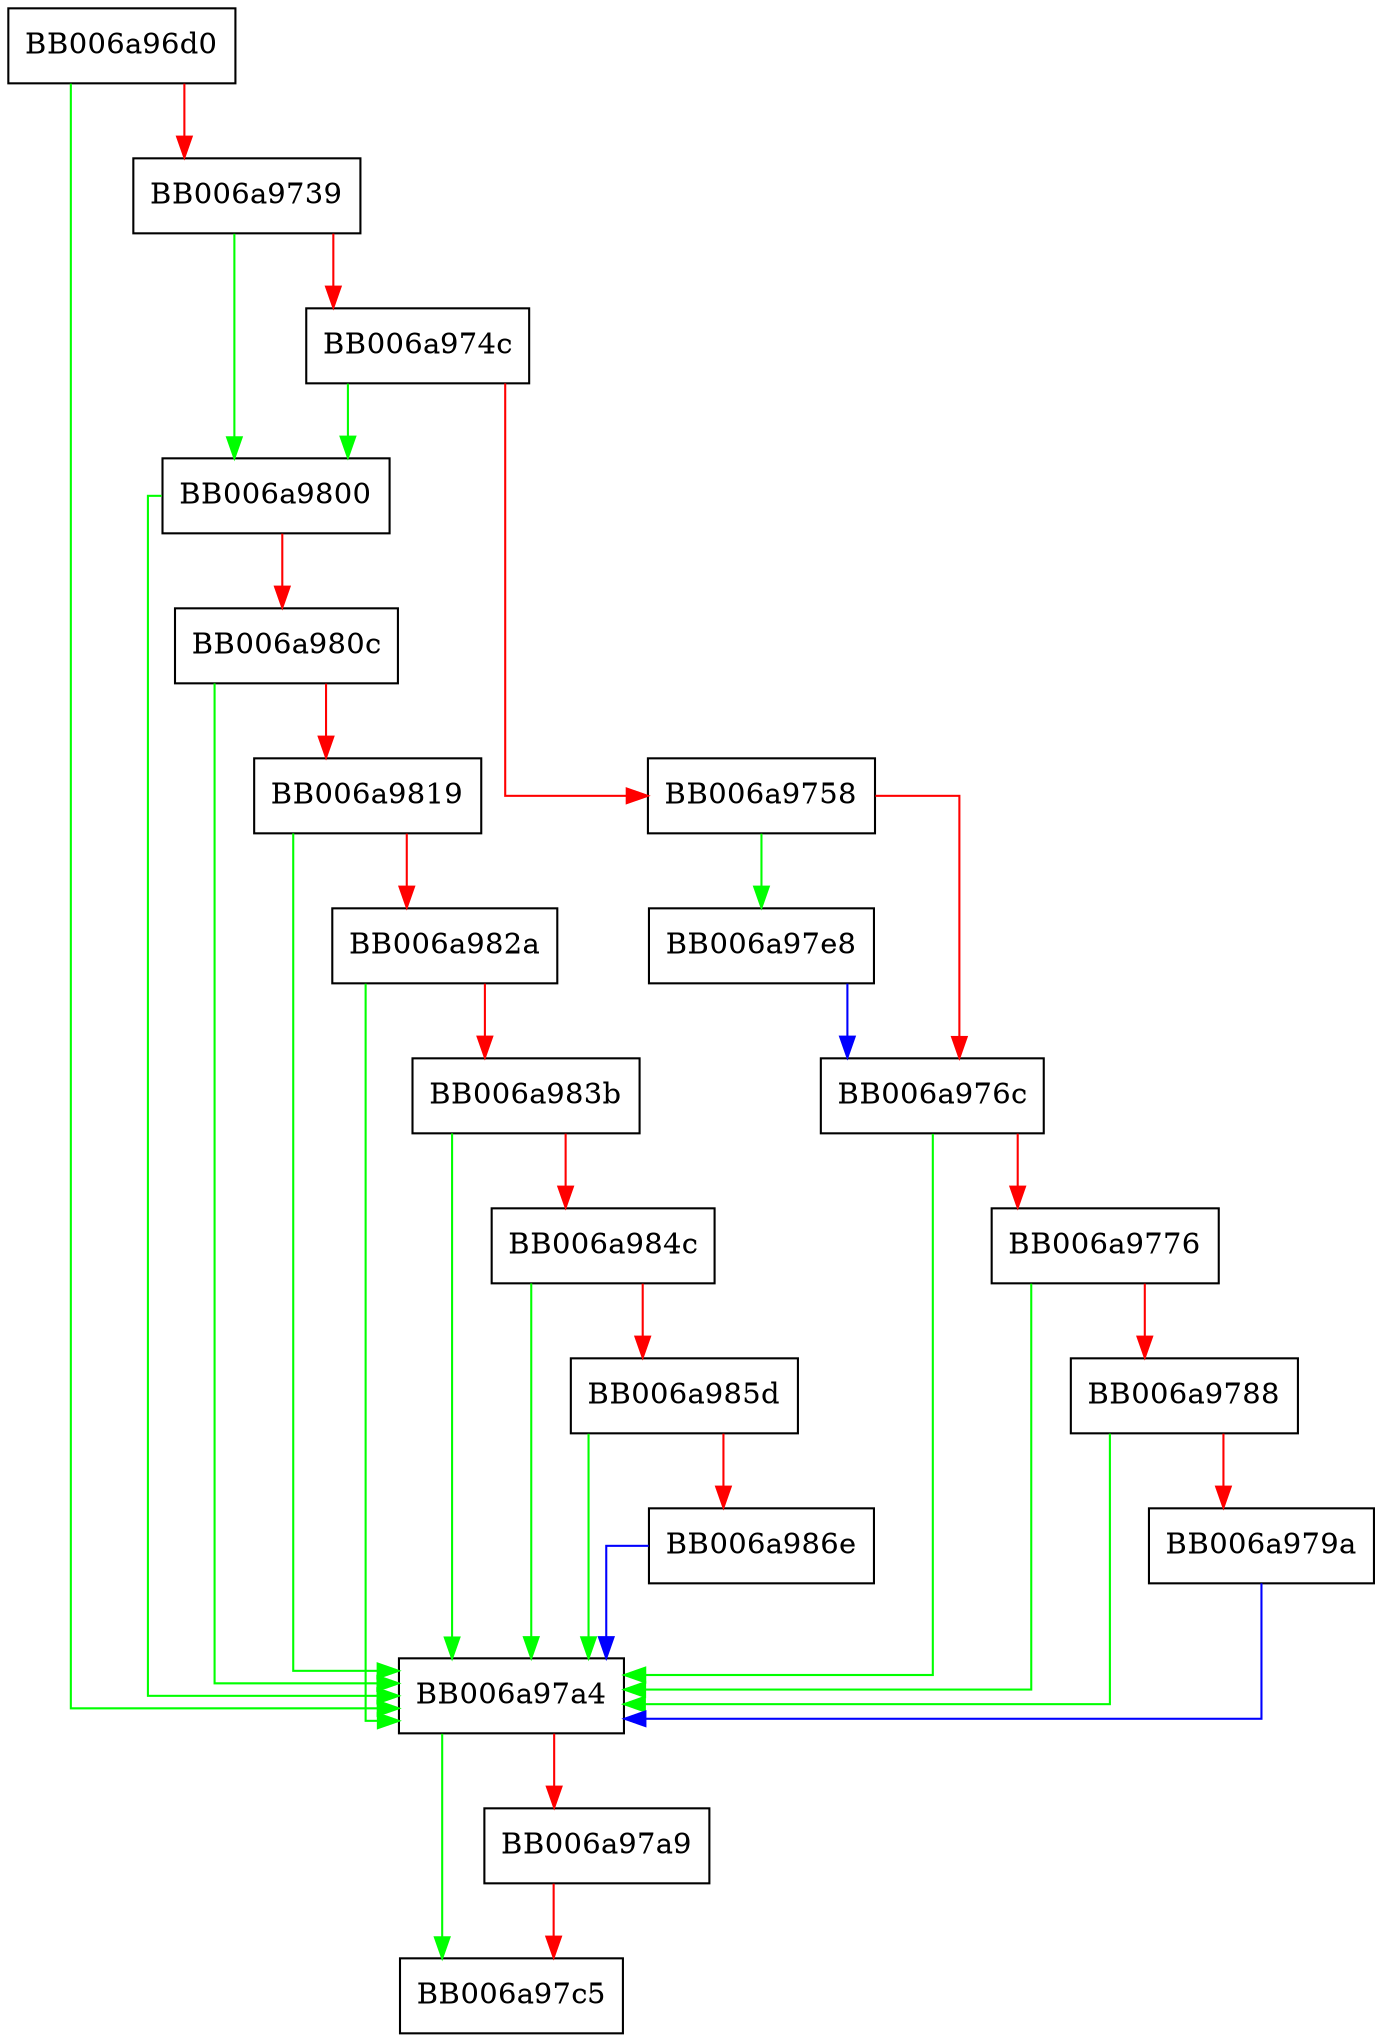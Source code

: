 digraph ossl_blake2s_final {
  node [shape="box"];
  graph [splines=ortho];
  BB006a96d0 -> BB006a97a4 [color="green"];
  BB006a96d0 -> BB006a9739 [color="red"];
  BB006a9739 -> BB006a9800 [color="green"];
  BB006a9739 -> BB006a974c [color="red"];
  BB006a974c -> BB006a9800 [color="green"];
  BB006a974c -> BB006a9758 [color="red"];
  BB006a9758 -> BB006a97e8 [color="green"];
  BB006a9758 -> BB006a976c [color="red"];
  BB006a976c -> BB006a97a4 [color="green"];
  BB006a976c -> BB006a9776 [color="red"];
  BB006a9776 -> BB006a97a4 [color="green"];
  BB006a9776 -> BB006a9788 [color="red"];
  BB006a9788 -> BB006a97a4 [color="green"];
  BB006a9788 -> BB006a979a [color="red"];
  BB006a979a -> BB006a97a4 [color="blue"];
  BB006a97a4 -> BB006a97c5 [color="green"];
  BB006a97a4 -> BB006a97a9 [color="red"];
  BB006a97a9 -> BB006a97c5 [color="red"];
  BB006a97e8 -> BB006a976c [color="blue"];
  BB006a9800 -> BB006a97a4 [color="green"];
  BB006a9800 -> BB006a980c [color="red"];
  BB006a980c -> BB006a97a4 [color="green"];
  BB006a980c -> BB006a9819 [color="red"];
  BB006a9819 -> BB006a97a4 [color="green"];
  BB006a9819 -> BB006a982a [color="red"];
  BB006a982a -> BB006a97a4 [color="green"];
  BB006a982a -> BB006a983b [color="red"];
  BB006a983b -> BB006a97a4 [color="green"];
  BB006a983b -> BB006a984c [color="red"];
  BB006a984c -> BB006a97a4 [color="green"];
  BB006a984c -> BB006a985d [color="red"];
  BB006a985d -> BB006a97a4 [color="green"];
  BB006a985d -> BB006a986e [color="red"];
  BB006a986e -> BB006a97a4 [color="blue"];
}